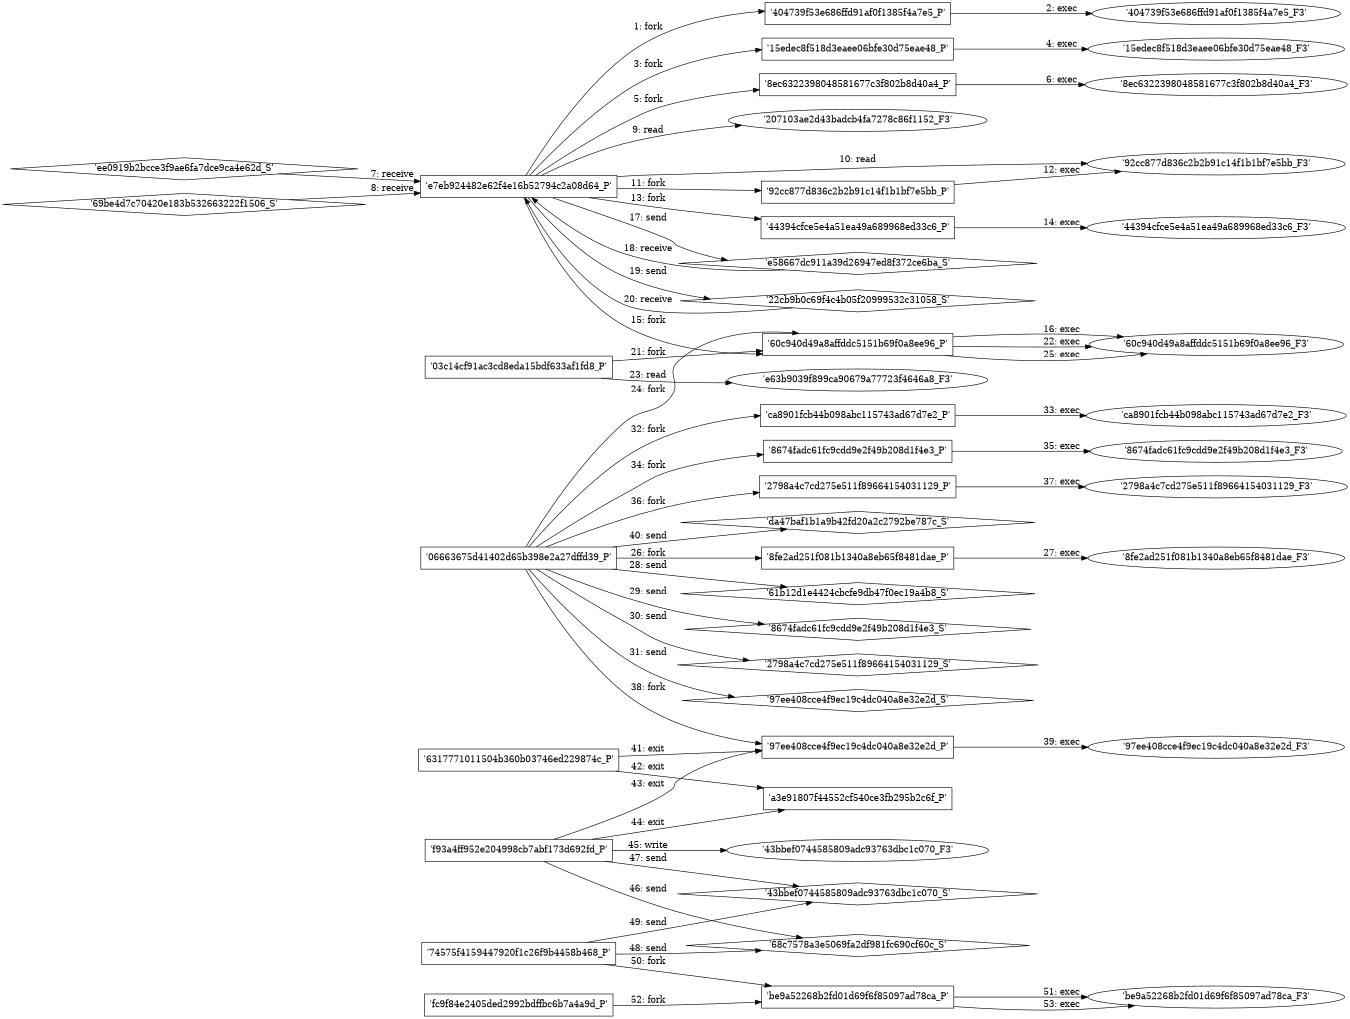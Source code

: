 digraph "D:\Learning\Paper\apt\基于CTI的攻击预警\Dataset\攻击图\ASGfromALLCTI\Windows Defender Antivirus cloud protection service Advanced real-time defense against never-before-seen malware.dot" {
rankdir="LR"
size="9"
fixedsize="false"
splines="true"
nodesep=0.3
ranksep=0
fontsize=10
overlap="scalexy"
engine= "neato"
	"'e7eb924482e62f4e16b52794c2a08d64_P'" [node_type=Process shape=box]
	"'404739f53e686ffd91af0f1385f4a7e5_P'" [node_type=Process shape=box]
	"'e7eb924482e62f4e16b52794c2a08d64_P'" -> "'404739f53e686ffd91af0f1385f4a7e5_P'" [label="1: fork"]
	"'404739f53e686ffd91af0f1385f4a7e5_P'" [node_type=Process shape=box]
	"'404739f53e686ffd91af0f1385f4a7e5_F3'" [node_type=File shape=ellipse]
	"'404739f53e686ffd91af0f1385f4a7e5_P'" -> "'404739f53e686ffd91af0f1385f4a7e5_F3'" [label="2: exec"]
	"'e7eb924482e62f4e16b52794c2a08d64_P'" [node_type=Process shape=box]
	"'15edec8f518d3eaee06bfe30d75eae48_P'" [node_type=Process shape=box]
	"'e7eb924482e62f4e16b52794c2a08d64_P'" -> "'15edec8f518d3eaee06bfe30d75eae48_P'" [label="3: fork"]
	"'15edec8f518d3eaee06bfe30d75eae48_P'" [node_type=Process shape=box]
	"'15edec8f518d3eaee06bfe30d75eae48_F3'" [node_type=File shape=ellipse]
	"'15edec8f518d3eaee06bfe30d75eae48_P'" -> "'15edec8f518d3eaee06bfe30d75eae48_F3'" [label="4: exec"]
	"'e7eb924482e62f4e16b52794c2a08d64_P'" [node_type=Process shape=box]
	"'8ec6322398048581677c3f802b8d40a4_P'" [node_type=Process shape=box]
	"'e7eb924482e62f4e16b52794c2a08d64_P'" -> "'8ec6322398048581677c3f802b8d40a4_P'" [label="5: fork"]
	"'8ec6322398048581677c3f802b8d40a4_P'" [node_type=Process shape=box]
	"'8ec6322398048581677c3f802b8d40a4_F3'" [node_type=File shape=ellipse]
	"'8ec6322398048581677c3f802b8d40a4_P'" -> "'8ec6322398048581677c3f802b8d40a4_F3'" [label="6: exec"]
	"'e7eb924482e62f4e16b52794c2a08d64_P'" [node_type=Process shape=box]
	"'ee0919b2bcce3f9ae6fa7dce9ca4e62d_S'" [node_type=Socket shape=diamond]
	"'ee0919b2bcce3f9ae6fa7dce9ca4e62d_S'" -> "'e7eb924482e62f4e16b52794c2a08d64_P'" [label="7: receive"]
	"'e7eb924482e62f4e16b52794c2a08d64_P'" [node_type=Process shape=box]
	"'69be4d7c70420e183b532663222f1506_S'" [node_type=Socket shape=diamond]
	"'69be4d7c70420e183b532663222f1506_S'" -> "'e7eb924482e62f4e16b52794c2a08d64_P'" [label="8: receive"]
	"'207103ae2d43badcb4fa7278c86f1152_F3'" [node_type=file shape=ellipse]
	"'e7eb924482e62f4e16b52794c2a08d64_P'" [node_type=Process shape=box]
	"'e7eb924482e62f4e16b52794c2a08d64_P'" -> "'207103ae2d43badcb4fa7278c86f1152_F3'" [label="9: read"]
	"'92cc877d836c2b2b91c14f1b1bf7e5bb_F3'" [node_type=file shape=ellipse]
	"'e7eb924482e62f4e16b52794c2a08d64_P'" [node_type=Process shape=box]
	"'e7eb924482e62f4e16b52794c2a08d64_P'" -> "'92cc877d836c2b2b91c14f1b1bf7e5bb_F3'" [label="10: read"]
	"'e7eb924482e62f4e16b52794c2a08d64_P'" [node_type=Process shape=box]
	"'92cc877d836c2b2b91c14f1b1bf7e5bb_P'" [node_type=Process shape=box]
	"'e7eb924482e62f4e16b52794c2a08d64_P'" -> "'92cc877d836c2b2b91c14f1b1bf7e5bb_P'" [label="11: fork"]
	"'92cc877d836c2b2b91c14f1b1bf7e5bb_P'" [node_type=Process shape=box]
	"'92cc877d836c2b2b91c14f1b1bf7e5bb_F3'" [node_type=File shape=ellipse]
	"'92cc877d836c2b2b91c14f1b1bf7e5bb_P'" -> "'92cc877d836c2b2b91c14f1b1bf7e5bb_F3'" [label="12: exec"]
	"'e7eb924482e62f4e16b52794c2a08d64_P'" [node_type=Process shape=box]
	"'44394cfce5e4a51ea49a689968ed33c6_P'" [node_type=Process shape=box]
	"'e7eb924482e62f4e16b52794c2a08d64_P'" -> "'44394cfce5e4a51ea49a689968ed33c6_P'" [label="13: fork"]
	"'44394cfce5e4a51ea49a689968ed33c6_P'" [node_type=Process shape=box]
	"'44394cfce5e4a51ea49a689968ed33c6_F3'" [node_type=File shape=ellipse]
	"'44394cfce5e4a51ea49a689968ed33c6_P'" -> "'44394cfce5e4a51ea49a689968ed33c6_F3'" [label="14: exec"]
	"'e7eb924482e62f4e16b52794c2a08d64_P'" [node_type=Process shape=box]
	"'60c940d49a8affddc5151b69f0a8ee96_P'" [node_type=Process shape=box]
	"'e7eb924482e62f4e16b52794c2a08d64_P'" -> "'60c940d49a8affddc5151b69f0a8ee96_P'" [label="15: fork"]
	"'60c940d49a8affddc5151b69f0a8ee96_P'" [node_type=Process shape=box]
	"'60c940d49a8affddc5151b69f0a8ee96_F3'" [node_type=File shape=ellipse]
	"'60c940d49a8affddc5151b69f0a8ee96_P'" -> "'60c940d49a8affddc5151b69f0a8ee96_F3'" [label="16: exec"]
	"'e58667dc911a39d26947ed8f372ce6ba_S'" [node_type=Socket shape=diamond]
	"'e7eb924482e62f4e16b52794c2a08d64_P'" [node_type=Process shape=box]
	"'e7eb924482e62f4e16b52794c2a08d64_P'" -> "'e58667dc911a39d26947ed8f372ce6ba_S'" [label="17: send"]
	"'e58667dc911a39d26947ed8f372ce6ba_S'" -> "'e7eb924482e62f4e16b52794c2a08d64_P'" [label="18: receive"]
	"'22cb9b0c69f4c4b05f20999532c31058_S'" [node_type=Socket shape=diamond]
	"'e7eb924482e62f4e16b52794c2a08d64_P'" [node_type=Process shape=box]
	"'e7eb924482e62f4e16b52794c2a08d64_P'" -> "'22cb9b0c69f4c4b05f20999532c31058_S'" [label="19: send"]
	"'22cb9b0c69f4c4b05f20999532c31058_S'" -> "'e7eb924482e62f4e16b52794c2a08d64_P'" [label="20: receive"]
	"'03c14cf91ac3cd8eda15bdf633af1fd8_P'" [node_type=Process shape=box]
	"'60c940d49a8affddc5151b69f0a8ee96_P'" [node_type=Process shape=box]
	"'03c14cf91ac3cd8eda15bdf633af1fd8_P'" -> "'60c940d49a8affddc5151b69f0a8ee96_P'" [label="21: fork"]
	"'60c940d49a8affddc5151b69f0a8ee96_P'" [node_type=Process shape=box]
	"'60c940d49a8affddc5151b69f0a8ee96_F3'" [node_type=File shape=ellipse]
	"'60c940d49a8affddc5151b69f0a8ee96_P'" -> "'60c940d49a8affddc5151b69f0a8ee96_F3'" [label="22: exec"]
	"'e63b9039f899ca90679a77723f4646a8_F3'" [node_type=file shape=ellipse]
	"'03c14cf91ac3cd8eda15bdf633af1fd8_P'" [node_type=Process shape=box]
	"'03c14cf91ac3cd8eda15bdf633af1fd8_P'" -> "'e63b9039f899ca90679a77723f4646a8_F3'" [label="23: read"]
	"'06663675d41402d65b398e2a27dffd39_P'" [node_type=Process shape=box]
	"'60c940d49a8affddc5151b69f0a8ee96_P'" [node_type=Process shape=box]
	"'06663675d41402d65b398e2a27dffd39_P'" -> "'60c940d49a8affddc5151b69f0a8ee96_P'" [label="24: fork"]
	"'60c940d49a8affddc5151b69f0a8ee96_P'" [node_type=Process shape=box]
	"'60c940d49a8affddc5151b69f0a8ee96_F3'" [node_type=File shape=ellipse]
	"'60c940d49a8affddc5151b69f0a8ee96_P'" -> "'60c940d49a8affddc5151b69f0a8ee96_F3'" [label="25: exec"]
	"'06663675d41402d65b398e2a27dffd39_P'" [node_type=Process shape=box]
	"'8fe2ad251f081b1340a8eb65f8481dae_P'" [node_type=Process shape=box]
	"'06663675d41402d65b398e2a27dffd39_P'" -> "'8fe2ad251f081b1340a8eb65f8481dae_P'" [label="26: fork"]
	"'8fe2ad251f081b1340a8eb65f8481dae_P'" [node_type=Process shape=box]
	"'8fe2ad251f081b1340a8eb65f8481dae_F3'" [node_type=File shape=ellipse]
	"'8fe2ad251f081b1340a8eb65f8481dae_P'" -> "'8fe2ad251f081b1340a8eb65f8481dae_F3'" [label="27: exec"]
	"'61b12d1e4424cbcfe9db47f0ec19a4b8_S'" [node_type=Socket shape=diamond]
	"'06663675d41402d65b398e2a27dffd39_P'" [node_type=Process shape=box]
	"'06663675d41402d65b398e2a27dffd39_P'" -> "'61b12d1e4424cbcfe9db47f0ec19a4b8_S'" [label="28: send"]
	"'8674fadc61fc9cdd9e2f49b208d1f4e3_S'" [node_type=Socket shape=diamond]
	"'06663675d41402d65b398e2a27dffd39_P'" [node_type=Process shape=box]
	"'06663675d41402d65b398e2a27dffd39_P'" -> "'8674fadc61fc9cdd9e2f49b208d1f4e3_S'" [label="29: send"]
	"'2798a4c7cd275e511f89664154031129_S'" [node_type=Socket shape=diamond]
	"'06663675d41402d65b398e2a27dffd39_P'" [node_type=Process shape=box]
	"'06663675d41402d65b398e2a27dffd39_P'" -> "'2798a4c7cd275e511f89664154031129_S'" [label="30: send"]
	"'97ee408cce4f9ec19c4dc040a8e32e2d_S'" [node_type=Socket shape=diamond]
	"'06663675d41402d65b398e2a27dffd39_P'" [node_type=Process shape=box]
	"'06663675d41402d65b398e2a27dffd39_P'" -> "'97ee408cce4f9ec19c4dc040a8e32e2d_S'" [label="31: send"]
	"'06663675d41402d65b398e2a27dffd39_P'" [node_type=Process shape=box]
	"'ca8901fcb44b098abc115743ad67d7e2_P'" [node_type=Process shape=box]
	"'06663675d41402d65b398e2a27dffd39_P'" -> "'ca8901fcb44b098abc115743ad67d7e2_P'" [label="32: fork"]
	"'ca8901fcb44b098abc115743ad67d7e2_P'" [node_type=Process shape=box]
	"'ca8901fcb44b098abc115743ad67d7e2_F3'" [node_type=File shape=ellipse]
	"'ca8901fcb44b098abc115743ad67d7e2_P'" -> "'ca8901fcb44b098abc115743ad67d7e2_F3'" [label="33: exec"]
	"'06663675d41402d65b398e2a27dffd39_P'" [node_type=Process shape=box]
	"'8674fadc61fc9cdd9e2f49b208d1f4e3_P'" [node_type=Process shape=box]
	"'06663675d41402d65b398e2a27dffd39_P'" -> "'8674fadc61fc9cdd9e2f49b208d1f4e3_P'" [label="34: fork"]
	"'8674fadc61fc9cdd9e2f49b208d1f4e3_P'" [node_type=Process shape=box]
	"'8674fadc61fc9cdd9e2f49b208d1f4e3_F3'" [node_type=File shape=ellipse]
	"'8674fadc61fc9cdd9e2f49b208d1f4e3_P'" -> "'8674fadc61fc9cdd9e2f49b208d1f4e3_F3'" [label="35: exec"]
	"'06663675d41402d65b398e2a27dffd39_P'" [node_type=Process shape=box]
	"'2798a4c7cd275e511f89664154031129_P'" [node_type=Process shape=box]
	"'06663675d41402d65b398e2a27dffd39_P'" -> "'2798a4c7cd275e511f89664154031129_P'" [label="36: fork"]
	"'2798a4c7cd275e511f89664154031129_P'" [node_type=Process shape=box]
	"'2798a4c7cd275e511f89664154031129_F3'" [node_type=File shape=ellipse]
	"'2798a4c7cd275e511f89664154031129_P'" -> "'2798a4c7cd275e511f89664154031129_F3'" [label="37: exec"]
	"'06663675d41402d65b398e2a27dffd39_P'" [node_type=Process shape=box]
	"'97ee408cce4f9ec19c4dc040a8e32e2d_P'" [node_type=Process shape=box]
	"'06663675d41402d65b398e2a27dffd39_P'" -> "'97ee408cce4f9ec19c4dc040a8e32e2d_P'" [label="38: fork"]
	"'97ee408cce4f9ec19c4dc040a8e32e2d_P'" [node_type=Process shape=box]
	"'97ee408cce4f9ec19c4dc040a8e32e2d_F3'" [node_type=File shape=ellipse]
	"'97ee408cce4f9ec19c4dc040a8e32e2d_P'" -> "'97ee408cce4f9ec19c4dc040a8e32e2d_F3'" [label="39: exec"]
	"'da47baf1b1a9b42fd20a2c2792be787c_S'" [node_type=Socket shape=diamond]
	"'06663675d41402d65b398e2a27dffd39_P'" [node_type=Process shape=box]
	"'06663675d41402d65b398e2a27dffd39_P'" -> "'da47baf1b1a9b42fd20a2c2792be787c_S'" [label="40: send"]
	"'6317771011504b360b03746ed229874c_P'" [node_type=Process shape=box]
	"'97ee408cce4f9ec19c4dc040a8e32e2d_P'" [node_type=Process shape=box]
	"'6317771011504b360b03746ed229874c_P'" -> "'97ee408cce4f9ec19c4dc040a8e32e2d_P'" [label="41: exit"]
	"'6317771011504b360b03746ed229874c_P'" [node_type=Process shape=box]
	"'a3e91807f44552cf540ce3fb295b2c6f_P'" [node_type=Process shape=box]
	"'6317771011504b360b03746ed229874c_P'" -> "'a3e91807f44552cf540ce3fb295b2c6f_P'" [label="42: exit"]
	"'f93a4ff952e204998cb7abf173d692fd_P'" [node_type=Process shape=box]
	"'97ee408cce4f9ec19c4dc040a8e32e2d_P'" [node_type=Process shape=box]
	"'f93a4ff952e204998cb7abf173d692fd_P'" -> "'97ee408cce4f9ec19c4dc040a8e32e2d_P'" [label="43: exit"]
	"'f93a4ff952e204998cb7abf173d692fd_P'" [node_type=Process shape=box]
	"'a3e91807f44552cf540ce3fb295b2c6f_P'" [node_type=Process shape=box]
	"'f93a4ff952e204998cb7abf173d692fd_P'" -> "'a3e91807f44552cf540ce3fb295b2c6f_P'" [label="44: exit"]
	"'43bbef0744585809adc93763dbc1c070_F3'" [node_type=file shape=ellipse]
	"'f93a4ff952e204998cb7abf173d692fd_P'" [node_type=Process shape=box]
	"'f93a4ff952e204998cb7abf173d692fd_P'" -> "'43bbef0744585809adc93763dbc1c070_F3'" [label="45: write"]
	"'68c7578a3e5069fa2df981fc690cf60c_S'" [node_type=Socket shape=diamond]
	"'f93a4ff952e204998cb7abf173d692fd_P'" [node_type=Process shape=box]
	"'f93a4ff952e204998cb7abf173d692fd_P'" -> "'68c7578a3e5069fa2df981fc690cf60c_S'" [label="46: send"]
	"'43bbef0744585809adc93763dbc1c070_S'" [node_type=Socket shape=diamond]
	"'f93a4ff952e204998cb7abf173d692fd_P'" [node_type=Process shape=box]
	"'f93a4ff952e204998cb7abf173d692fd_P'" -> "'43bbef0744585809adc93763dbc1c070_S'" [label="47: send"]
	"'68c7578a3e5069fa2df981fc690cf60c_S'" [node_type=Socket shape=diamond]
	"'74575f4159447920f1c26f9b4458b468_P'" [node_type=Process shape=box]
	"'74575f4159447920f1c26f9b4458b468_P'" -> "'68c7578a3e5069fa2df981fc690cf60c_S'" [label="48: send"]
	"'43bbef0744585809adc93763dbc1c070_S'" [node_type=Socket shape=diamond]
	"'74575f4159447920f1c26f9b4458b468_P'" [node_type=Process shape=box]
	"'74575f4159447920f1c26f9b4458b468_P'" -> "'43bbef0744585809adc93763dbc1c070_S'" [label="49: send"]
	"'74575f4159447920f1c26f9b4458b468_P'" [node_type=Process shape=box]
	"'be9a52268b2fd01d69f6f85097ad78ca_P'" [node_type=Process shape=box]
	"'74575f4159447920f1c26f9b4458b468_P'" -> "'be9a52268b2fd01d69f6f85097ad78ca_P'" [label="50: fork"]
	"'be9a52268b2fd01d69f6f85097ad78ca_P'" [node_type=Process shape=box]
	"'be9a52268b2fd01d69f6f85097ad78ca_F3'" [node_type=File shape=ellipse]
	"'be9a52268b2fd01d69f6f85097ad78ca_P'" -> "'be9a52268b2fd01d69f6f85097ad78ca_F3'" [label="51: exec"]
	"'fc9f84e2405ded2992bdffbc6b7a4a9d_P'" [node_type=Process shape=box]
	"'be9a52268b2fd01d69f6f85097ad78ca_P'" [node_type=Process shape=box]
	"'fc9f84e2405ded2992bdffbc6b7a4a9d_P'" -> "'be9a52268b2fd01d69f6f85097ad78ca_P'" [label="52: fork"]
	"'be9a52268b2fd01d69f6f85097ad78ca_P'" [node_type=Process shape=box]
	"'be9a52268b2fd01d69f6f85097ad78ca_F3'" [node_type=File shape=ellipse]
	"'be9a52268b2fd01d69f6f85097ad78ca_P'" -> "'be9a52268b2fd01d69f6f85097ad78ca_F3'" [label="53: exec"]
}
